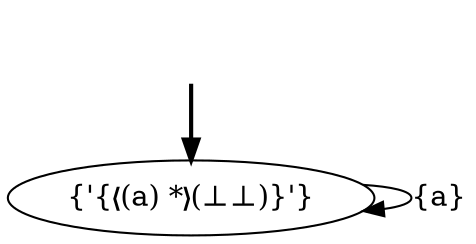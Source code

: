 digraph {
	fake [style=invisible]
	"{'{❬(a) *❭(⊥⊥)}'}" [root=true]
	fake -> "{'{❬(a) *❭(⊥⊥)}'}" [style=bold]
	"{'{❬(a) *❭(⊥⊥)}'}" -> "{'{❬(a) *❭(⊥⊥)}'}" [label="{a}"]
}
